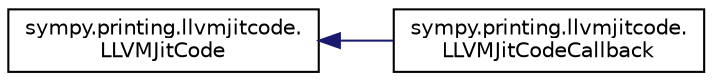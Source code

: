 digraph "Graphical Class Hierarchy"
{
 // LATEX_PDF_SIZE
  edge [fontname="Helvetica",fontsize="10",labelfontname="Helvetica",labelfontsize="10"];
  node [fontname="Helvetica",fontsize="10",shape=record];
  rankdir="LR";
  Node0 [label="sympy.printing.llvmjitcode.\lLLVMJitCode",height=0.2,width=0.4,color="black", fillcolor="white", style="filled",URL="$classsympy_1_1printing_1_1llvmjitcode_1_1LLVMJitCode.html",tooltip=" "];
  Node0 -> Node1 [dir="back",color="midnightblue",fontsize="10",style="solid",fontname="Helvetica"];
  Node1 [label="sympy.printing.llvmjitcode.\lLLVMJitCodeCallback",height=0.2,width=0.4,color="black", fillcolor="white", style="filled",URL="$classsympy_1_1printing_1_1llvmjitcode_1_1LLVMJitCodeCallback.html",tooltip=" "];
}
